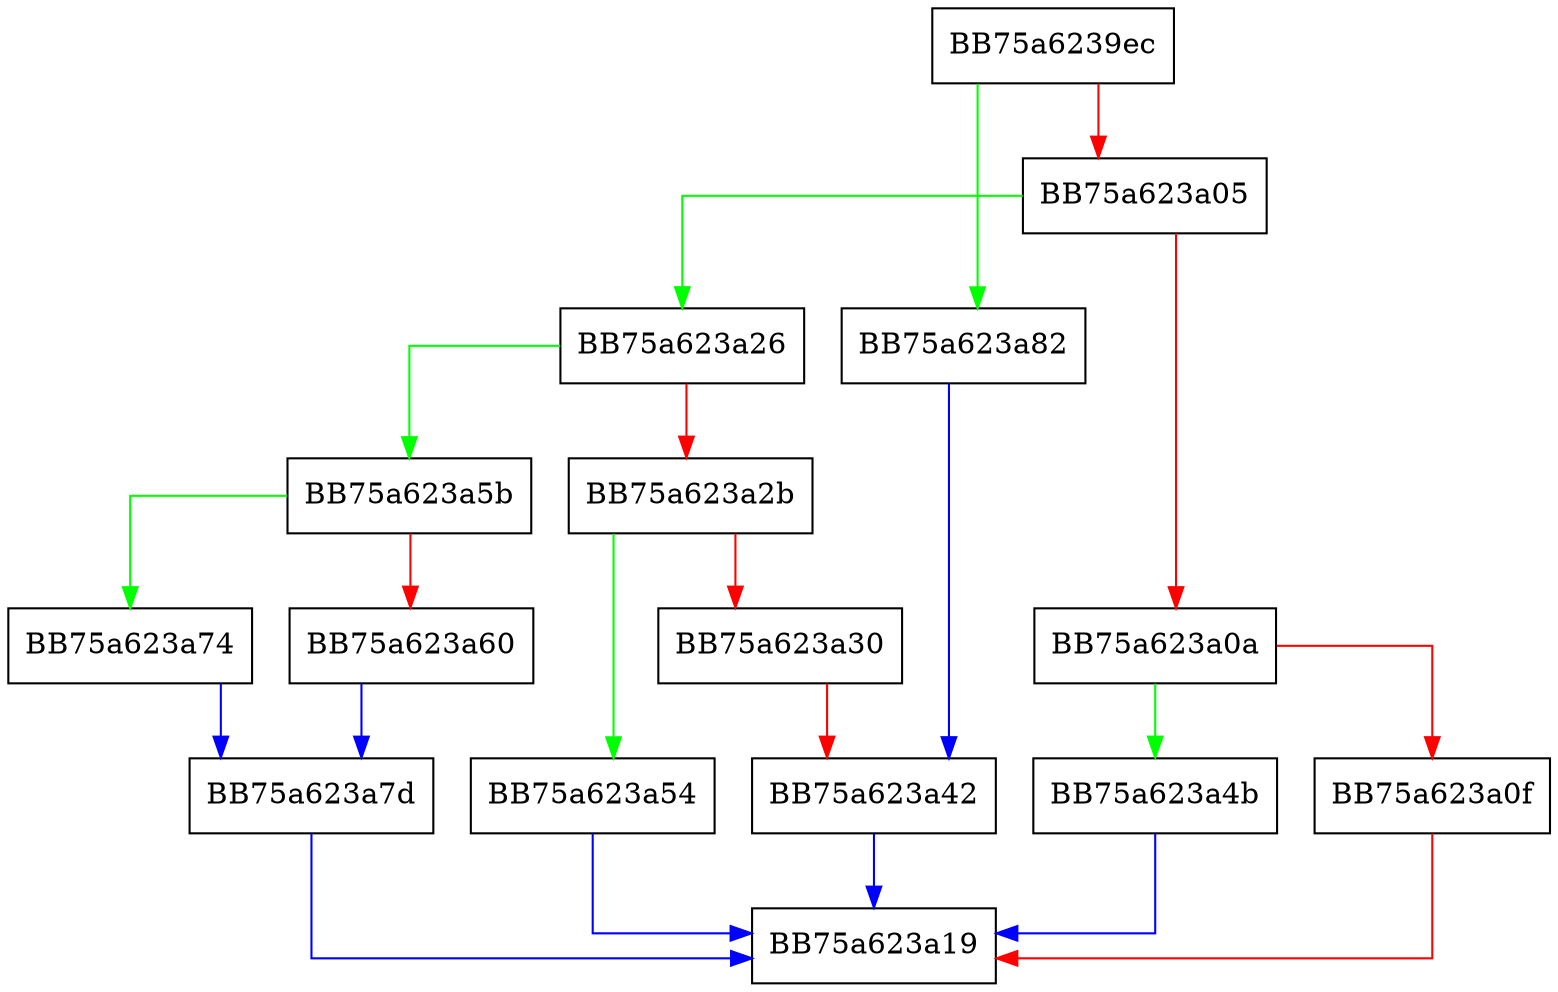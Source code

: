 digraph fputc {
  node [shape="box"];
  graph [splines=ortho];
  BB75a6239ec -> BB75a623a82 [color="green"];
  BB75a6239ec -> BB75a623a05 [color="red"];
  BB75a623a05 -> BB75a623a26 [color="green"];
  BB75a623a05 -> BB75a623a0a [color="red"];
  BB75a623a0a -> BB75a623a4b [color="green"];
  BB75a623a0a -> BB75a623a0f [color="red"];
  BB75a623a0f -> BB75a623a19 [color="red"];
  BB75a623a26 -> BB75a623a5b [color="green"];
  BB75a623a26 -> BB75a623a2b [color="red"];
  BB75a623a2b -> BB75a623a54 [color="green"];
  BB75a623a2b -> BB75a623a30 [color="red"];
  BB75a623a30 -> BB75a623a42 [color="red"];
  BB75a623a42 -> BB75a623a19 [color="blue"];
  BB75a623a4b -> BB75a623a19 [color="blue"];
  BB75a623a54 -> BB75a623a19 [color="blue"];
  BB75a623a5b -> BB75a623a74 [color="green"];
  BB75a623a5b -> BB75a623a60 [color="red"];
  BB75a623a60 -> BB75a623a7d [color="blue"];
  BB75a623a74 -> BB75a623a7d [color="blue"];
  BB75a623a7d -> BB75a623a19 [color="blue"];
  BB75a623a82 -> BB75a623a42 [color="blue"];
}